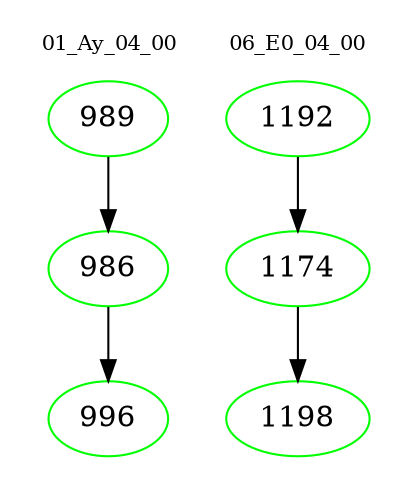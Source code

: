 digraph{
subgraph cluster_0 {
color = white
label = "01_Ay_04_00";
fontsize=10;
T0_989 [label="989", color="green"]
T0_989 -> T0_986 [color="black"]
T0_986 [label="986", color="green"]
T0_986 -> T0_996 [color="black"]
T0_996 [label="996", color="green"]
}
subgraph cluster_1 {
color = white
label = "06_E0_04_00";
fontsize=10;
T1_1192 [label="1192", color="green"]
T1_1192 -> T1_1174 [color="black"]
T1_1174 [label="1174", color="green"]
T1_1174 -> T1_1198 [color="black"]
T1_1198 [label="1198", color="green"]
}
}
